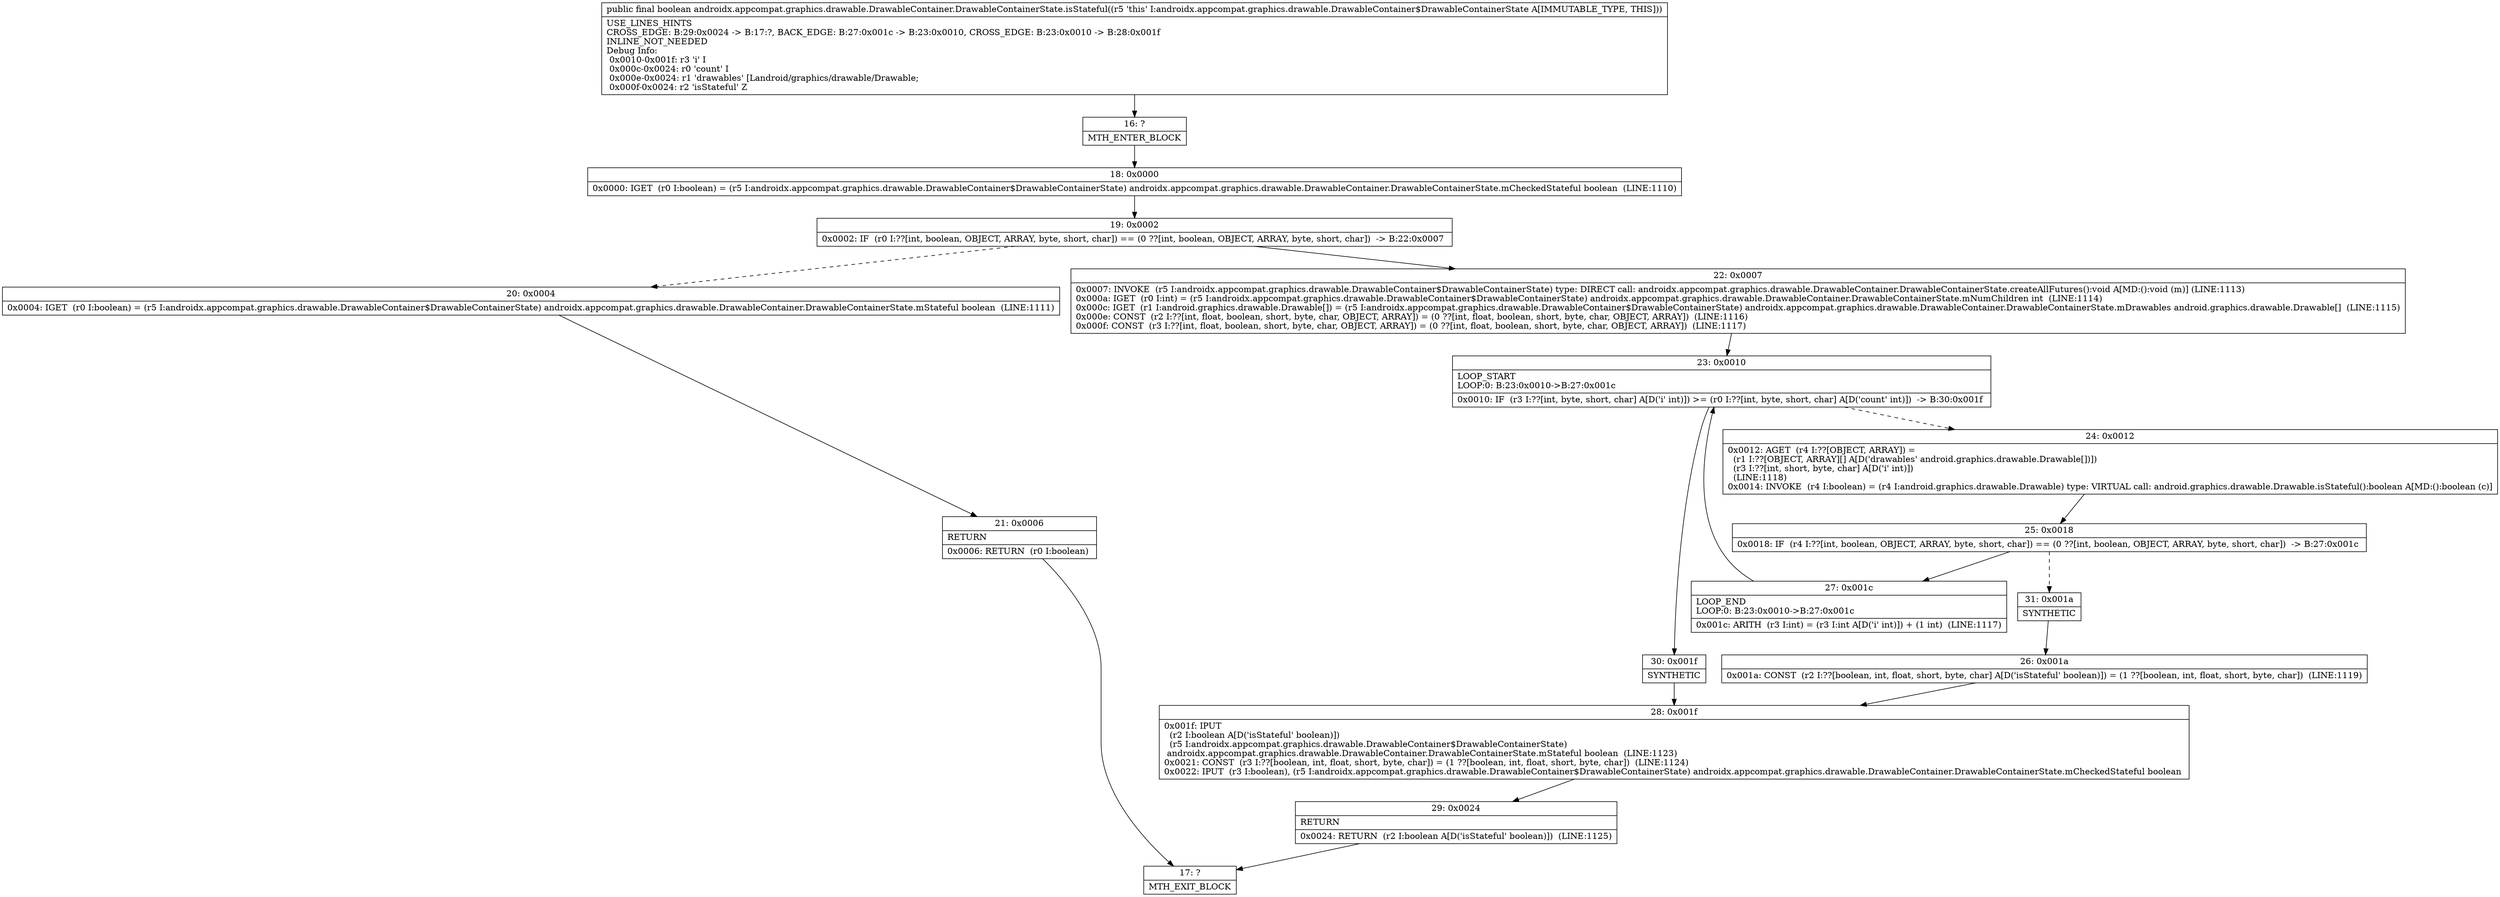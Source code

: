 digraph "CFG forandroidx.appcompat.graphics.drawable.DrawableContainer.DrawableContainerState.isStateful()Z" {
Node_16 [shape=record,label="{16\:\ ?|MTH_ENTER_BLOCK\l}"];
Node_18 [shape=record,label="{18\:\ 0x0000|0x0000: IGET  (r0 I:boolean) = (r5 I:androidx.appcompat.graphics.drawable.DrawableContainer$DrawableContainerState) androidx.appcompat.graphics.drawable.DrawableContainer.DrawableContainerState.mCheckedStateful boolean  (LINE:1110)\l}"];
Node_19 [shape=record,label="{19\:\ 0x0002|0x0002: IF  (r0 I:??[int, boolean, OBJECT, ARRAY, byte, short, char]) == (0 ??[int, boolean, OBJECT, ARRAY, byte, short, char])  \-\> B:22:0x0007 \l}"];
Node_20 [shape=record,label="{20\:\ 0x0004|0x0004: IGET  (r0 I:boolean) = (r5 I:androidx.appcompat.graphics.drawable.DrawableContainer$DrawableContainerState) androidx.appcompat.graphics.drawable.DrawableContainer.DrawableContainerState.mStateful boolean  (LINE:1111)\l}"];
Node_21 [shape=record,label="{21\:\ 0x0006|RETURN\l|0x0006: RETURN  (r0 I:boolean) \l}"];
Node_17 [shape=record,label="{17\:\ ?|MTH_EXIT_BLOCK\l}"];
Node_22 [shape=record,label="{22\:\ 0x0007|0x0007: INVOKE  (r5 I:androidx.appcompat.graphics.drawable.DrawableContainer$DrawableContainerState) type: DIRECT call: androidx.appcompat.graphics.drawable.DrawableContainer.DrawableContainerState.createAllFutures():void A[MD:():void (m)] (LINE:1113)\l0x000a: IGET  (r0 I:int) = (r5 I:androidx.appcompat.graphics.drawable.DrawableContainer$DrawableContainerState) androidx.appcompat.graphics.drawable.DrawableContainer.DrawableContainerState.mNumChildren int  (LINE:1114)\l0x000c: IGET  (r1 I:android.graphics.drawable.Drawable[]) = (r5 I:androidx.appcompat.graphics.drawable.DrawableContainer$DrawableContainerState) androidx.appcompat.graphics.drawable.DrawableContainer.DrawableContainerState.mDrawables android.graphics.drawable.Drawable[]  (LINE:1115)\l0x000e: CONST  (r2 I:??[int, float, boolean, short, byte, char, OBJECT, ARRAY]) = (0 ??[int, float, boolean, short, byte, char, OBJECT, ARRAY])  (LINE:1116)\l0x000f: CONST  (r3 I:??[int, float, boolean, short, byte, char, OBJECT, ARRAY]) = (0 ??[int, float, boolean, short, byte, char, OBJECT, ARRAY])  (LINE:1117)\l}"];
Node_23 [shape=record,label="{23\:\ 0x0010|LOOP_START\lLOOP:0: B:23:0x0010\-\>B:27:0x001c\l|0x0010: IF  (r3 I:??[int, byte, short, char] A[D('i' int)]) \>= (r0 I:??[int, byte, short, char] A[D('count' int)])  \-\> B:30:0x001f \l}"];
Node_24 [shape=record,label="{24\:\ 0x0012|0x0012: AGET  (r4 I:??[OBJECT, ARRAY]) = \l  (r1 I:??[OBJECT, ARRAY][] A[D('drawables' android.graphics.drawable.Drawable[])])\l  (r3 I:??[int, short, byte, char] A[D('i' int)])\l  (LINE:1118)\l0x0014: INVOKE  (r4 I:boolean) = (r4 I:android.graphics.drawable.Drawable) type: VIRTUAL call: android.graphics.drawable.Drawable.isStateful():boolean A[MD:():boolean (c)]\l}"];
Node_25 [shape=record,label="{25\:\ 0x0018|0x0018: IF  (r4 I:??[int, boolean, OBJECT, ARRAY, byte, short, char]) == (0 ??[int, boolean, OBJECT, ARRAY, byte, short, char])  \-\> B:27:0x001c \l}"];
Node_27 [shape=record,label="{27\:\ 0x001c|LOOP_END\lLOOP:0: B:23:0x0010\-\>B:27:0x001c\l|0x001c: ARITH  (r3 I:int) = (r3 I:int A[D('i' int)]) + (1 int)  (LINE:1117)\l}"];
Node_31 [shape=record,label="{31\:\ 0x001a|SYNTHETIC\l}"];
Node_26 [shape=record,label="{26\:\ 0x001a|0x001a: CONST  (r2 I:??[boolean, int, float, short, byte, char] A[D('isStateful' boolean)]) = (1 ??[boolean, int, float, short, byte, char])  (LINE:1119)\l}"];
Node_28 [shape=record,label="{28\:\ 0x001f|0x001f: IPUT  \l  (r2 I:boolean A[D('isStateful' boolean)])\l  (r5 I:androidx.appcompat.graphics.drawable.DrawableContainer$DrawableContainerState)\l androidx.appcompat.graphics.drawable.DrawableContainer.DrawableContainerState.mStateful boolean  (LINE:1123)\l0x0021: CONST  (r3 I:??[boolean, int, float, short, byte, char]) = (1 ??[boolean, int, float, short, byte, char])  (LINE:1124)\l0x0022: IPUT  (r3 I:boolean), (r5 I:androidx.appcompat.graphics.drawable.DrawableContainer$DrawableContainerState) androidx.appcompat.graphics.drawable.DrawableContainer.DrawableContainerState.mCheckedStateful boolean \l}"];
Node_29 [shape=record,label="{29\:\ 0x0024|RETURN\l|0x0024: RETURN  (r2 I:boolean A[D('isStateful' boolean)])  (LINE:1125)\l}"];
Node_30 [shape=record,label="{30\:\ 0x001f|SYNTHETIC\l}"];
MethodNode[shape=record,label="{public final boolean androidx.appcompat.graphics.drawable.DrawableContainer.DrawableContainerState.isStateful((r5 'this' I:androidx.appcompat.graphics.drawable.DrawableContainer$DrawableContainerState A[IMMUTABLE_TYPE, THIS]))  | USE_LINES_HINTS\lCROSS_EDGE: B:29:0x0024 \-\> B:17:?, BACK_EDGE: B:27:0x001c \-\> B:23:0x0010, CROSS_EDGE: B:23:0x0010 \-\> B:28:0x001f\lINLINE_NOT_NEEDED\lDebug Info:\l  0x0010\-0x001f: r3 'i' I\l  0x000c\-0x0024: r0 'count' I\l  0x000e\-0x0024: r1 'drawables' [Landroid\/graphics\/drawable\/Drawable;\l  0x000f\-0x0024: r2 'isStateful' Z\l}"];
MethodNode -> Node_16;Node_16 -> Node_18;
Node_18 -> Node_19;
Node_19 -> Node_20[style=dashed];
Node_19 -> Node_22;
Node_20 -> Node_21;
Node_21 -> Node_17;
Node_22 -> Node_23;
Node_23 -> Node_24[style=dashed];
Node_23 -> Node_30;
Node_24 -> Node_25;
Node_25 -> Node_27;
Node_25 -> Node_31[style=dashed];
Node_27 -> Node_23;
Node_31 -> Node_26;
Node_26 -> Node_28;
Node_28 -> Node_29;
Node_29 -> Node_17;
Node_30 -> Node_28;
}

